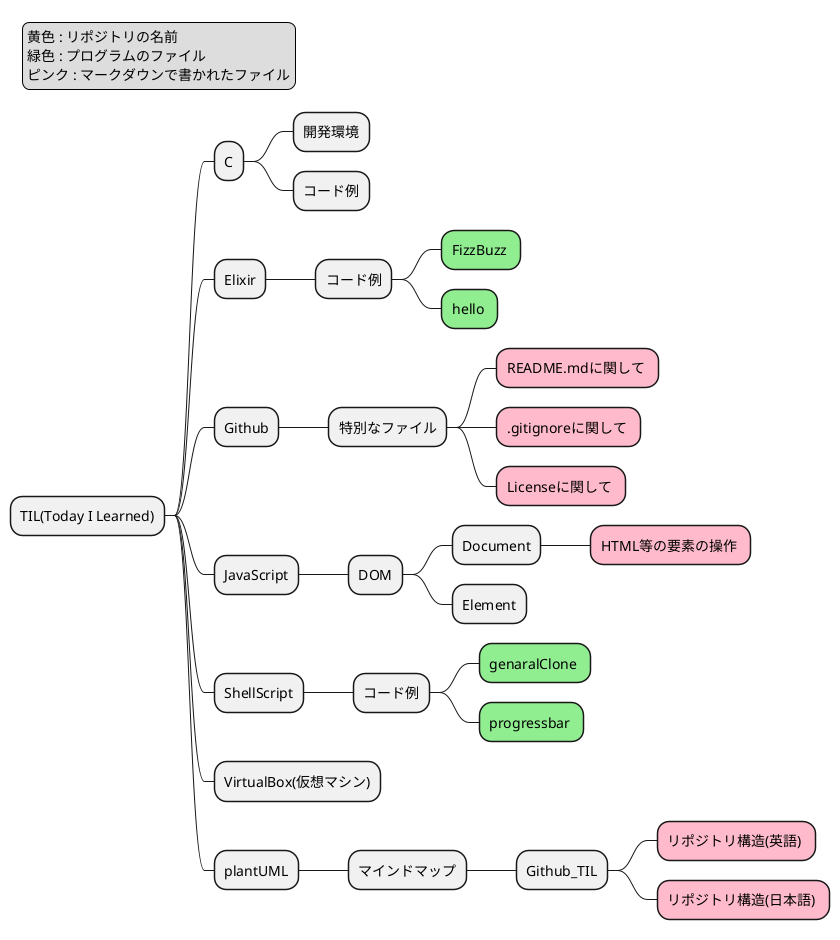 @startmindmap RepositoryStructureJ

<style>
mindmapDiagram {
  .green {
    BackgroundColor #90ee90
  }
  .rose {
    BackgroundColor #FFBBCC
  }
}
</style>

* TIL(Today I Learned)

** C
*** 開発環境
*** コード例

** Elixir
*** コード例
**** FizzBuzz <<green>>
**** hello <<green>>

** Github
*** 特別なファイル
**** README.mdに関して <<rose>>
**** .gitignoreに関して <<rose>>
**** Licenseに関して <<rose>>

** JavaScript
*** DOM
**** Document
***** HTML等の要素の操作 <<rose>>
**** Element

** ShellScript
*** コード例
**** genaralClone <<green>>
**** progressbar <<green>>

** VirtualBox(仮想マシン)

** plantUML
*** マインドマップ
**** Github_TIL
***** リポジトリ構造(英語) <<rose>>
***** リポジトリ構造(日本語) <<rose>>


legend top left
    黄色 : リポジトリの名前
    緑色 : プログラムのファイル
    ピンク : マークダウンで書かれたファイル
endlegend

@endmindmap
